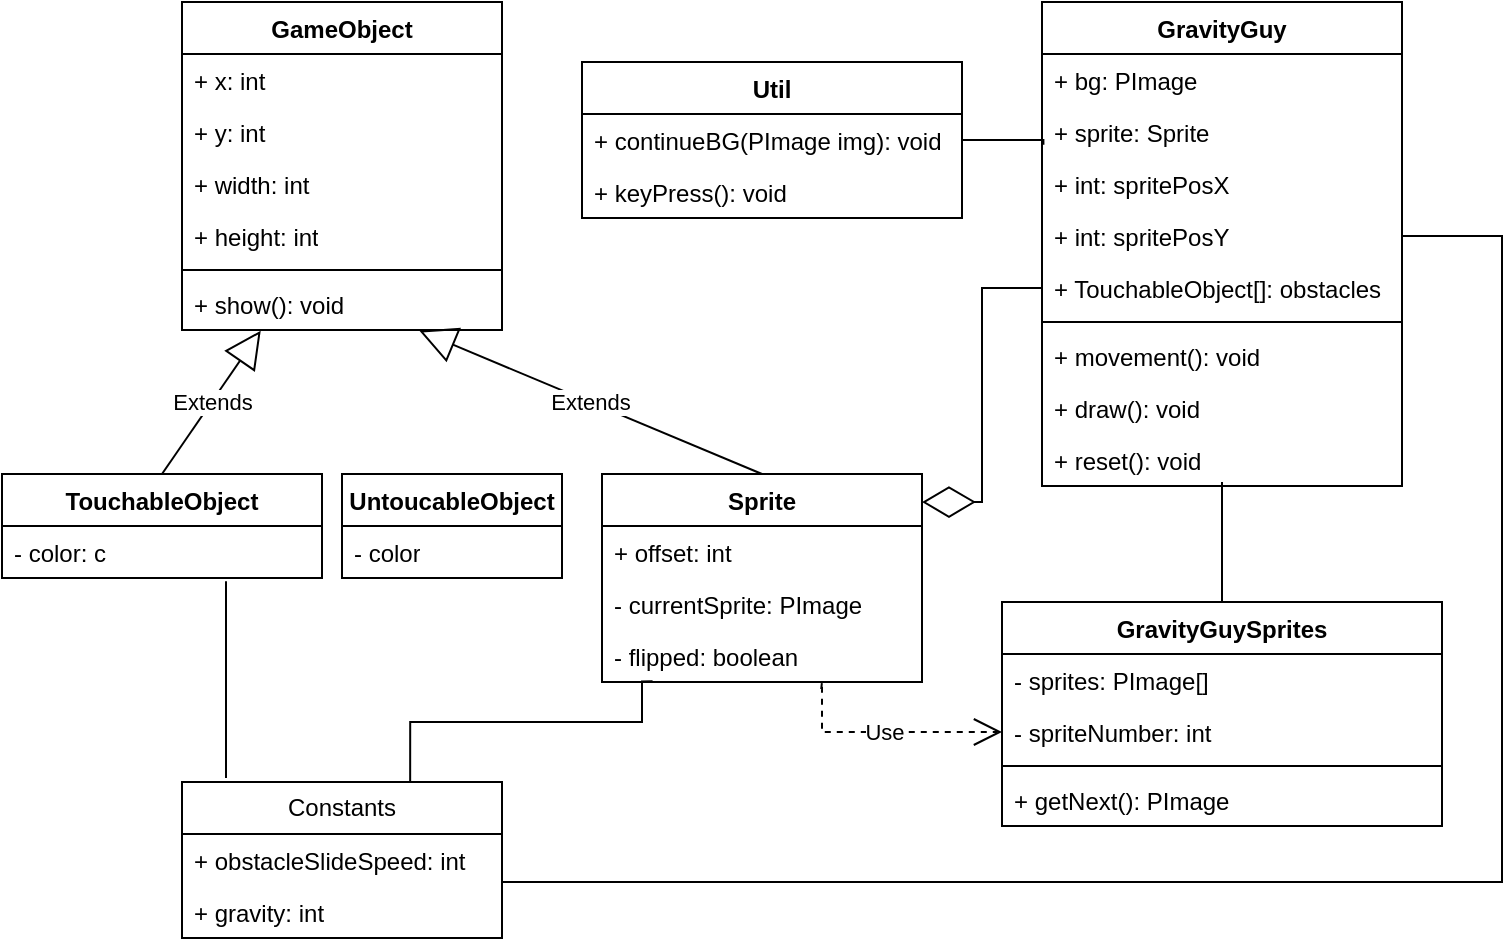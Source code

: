 <mxfile version="21.3.7" type="device">
  <diagram name="Page-1" id="2DwIZUe0xC4iD_xDEAd0">
    <mxGraphModel dx="1147" dy="653" grid="1" gridSize="10" guides="1" tooltips="1" connect="1" arrows="1" fold="1" page="1" pageScale="1" pageWidth="850" pageHeight="1100" math="0" shadow="0">
      <root>
        <mxCell id="0" />
        <mxCell id="1" parent="0" />
        <mxCell id="QTkwfIDql1i-J_gWT4HF-3" value="GravityGuySprites" style="swimlane;fontStyle=1;align=center;verticalAlign=top;childLayout=stackLayout;horizontal=1;startSize=26;horizontalStack=0;resizeParent=1;resizeParentMax=0;resizeLast=0;collapsible=1;marginBottom=0;whiteSpace=wrap;html=1;" parent="1" vertex="1">
          <mxGeometry x="510" y="340" width="220" height="112" as="geometry">
            <mxRectangle x="60" y="120" width="140" height="30" as="alternateBounds" />
          </mxGeometry>
        </mxCell>
        <mxCell id="QTkwfIDql1i-J_gWT4HF-7" value="- sprites: PImage[]&amp;nbsp;" style="text;strokeColor=none;fillColor=none;align=left;verticalAlign=top;spacingLeft=4;spacingRight=4;overflow=hidden;rotatable=0;points=[[0,0.5],[1,0.5]];portConstraint=eastwest;whiteSpace=wrap;html=1;" parent="QTkwfIDql1i-J_gWT4HF-3" vertex="1">
          <mxGeometry y="26" width="220" height="26" as="geometry" />
        </mxCell>
        <mxCell id="QTkwfIDql1i-J_gWT4HF-4" value="- spriteNumber: int" style="text;strokeColor=none;fillColor=none;align=left;verticalAlign=top;spacingLeft=4;spacingRight=4;overflow=hidden;rotatable=0;points=[[0,0.5],[1,0.5]];portConstraint=eastwest;whiteSpace=wrap;html=1;" parent="QTkwfIDql1i-J_gWT4HF-3" vertex="1">
          <mxGeometry y="52" width="220" height="26" as="geometry" />
        </mxCell>
        <mxCell id="QTkwfIDql1i-J_gWT4HF-5" value="" style="line;strokeWidth=1;fillColor=none;align=left;verticalAlign=middle;spacingTop=-1;spacingLeft=3;spacingRight=3;rotatable=0;labelPosition=right;points=[];portConstraint=eastwest;strokeColor=inherit;" parent="QTkwfIDql1i-J_gWT4HF-3" vertex="1">
          <mxGeometry y="78" width="220" height="8" as="geometry" />
        </mxCell>
        <mxCell id="QTkwfIDql1i-J_gWT4HF-6" value="+ getNext(): PImage" style="text;strokeColor=none;fillColor=none;align=left;verticalAlign=top;spacingLeft=4;spacingRight=4;overflow=hidden;rotatable=0;points=[[0,0.5],[1,0.5]];portConstraint=eastwest;whiteSpace=wrap;html=1;" parent="QTkwfIDql1i-J_gWT4HF-3" vertex="1">
          <mxGeometry y="86" width="220" height="26" as="geometry" />
        </mxCell>
        <mxCell id="QTkwfIDql1i-J_gWT4HF-9" value="GravityGuy" style="swimlane;fontStyle=1;align=center;verticalAlign=top;childLayout=stackLayout;horizontal=1;startSize=26;horizontalStack=0;resizeParent=1;resizeParentMax=0;resizeLast=0;collapsible=1;marginBottom=0;whiteSpace=wrap;html=1;" parent="1" vertex="1">
          <mxGeometry x="530" y="40" width="180" height="242" as="geometry" />
        </mxCell>
        <mxCell id="QTkwfIDql1i-J_gWT4HF-15" value="+ bg: PImage" style="text;strokeColor=none;fillColor=none;align=left;verticalAlign=top;spacingLeft=4;spacingRight=4;overflow=hidden;rotatable=0;points=[[0,0.5],[1,0.5]];portConstraint=eastwest;whiteSpace=wrap;html=1;" parent="QTkwfIDql1i-J_gWT4HF-9" vertex="1">
          <mxGeometry y="26" width="180" height="26" as="geometry" />
        </mxCell>
        <mxCell id="QTkwfIDql1i-J_gWT4HF-13" value="+ sprite: Sprite" style="text;strokeColor=none;fillColor=none;align=left;verticalAlign=top;spacingLeft=4;spacingRight=4;overflow=hidden;rotatable=0;points=[[0,0.5],[1,0.5]];portConstraint=eastwest;whiteSpace=wrap;html=1;" parent="QTkwfIDql1i-J_gWT4HF-9" vertex="1">
          <mxGeometry y="52" width="180" height="26" as="geometry" />
        </mxCell>
        <mxCell id="s7hdtRaMSdgIfBhzkwBF-23" value="+ int: spritePosX" style="text;strokeColor=none;fillColor=none;align=left;verticalAlign=top;spacingLeft=4;spacingRight=4;overflow=hidden;rotatable=0;points=[[0,0.5],[1,0.5]];portConstraint=eastwest;whiteSpace=wrap;html=1;" parent="QTkwfIDql1i-J_gWT4HF-9" vertex="1">
          <mxGeometry y="78" width="180" height="26" as="geometry" />
        </mxCell>
        <mxCell id="s7hdtRaMSdgIfBhzkwBF-24" value="+ int: spritePosY" style="text;strokeColor=none;fillColor=none;align=left;verticalAlign=top;spacingLeft=4;spacingRight=4;overflow=hidden;rotatable=0;points=[[0,0.5],[1,0.5]];portConstraint=eastwest;whiteSpace=wrap;html=1;" parent="QTkwfIDql1i-J_gWT4HF-9" vertex="1">
          <mxGeometry y="104" width="180" height="26" as="geometry" />
        </mxCell>
        <mxCell id="s7hdtRaMSdgIfBhzkwBF-25" value="+ TouchableObject[]: obstacles" style="text;strokeColor=none;fillColor=none;align=left;verticalAlign=top;spacingLeft=4;spacingRight=4;overflow=hidden;rotatable=0;points=[[0,0.5],[1,0.5]];portConstraint=eastwest;whiteSpace=wrap;html=1;" parent="QTkwfIDql1i-J_gWT4HF-9" vertex="1">
          <mxGeometry y="130" width="180" height="26" as="geometry" />
        </mxCell>
        <mxCell id="QTkwfIDql1i-J_gWT4HF-11" value="" style="line;strokeWidth=1;fillColor=none;align=left;verticalAlign=middle;spacingTop=-1;spacingLeft=3;spacingRight=3;rotatable=0;labelPosition=right;points=[];portConstraint=eastwest;strokeColor=inherit;" parent="QTkwfIDql1i-J_gWT4HF-9" vertex="1">
          <mxGeometry y="156" width="180" height="8" as="geometry" />
        </mxCell>
        <mxCell id="QTkwfIDql1i-J_gWT4HF-12" value="+ movement(): void" style="text;strokeColor=none;fillColor=none;align=left;verticalAlign=top;spacingLeft=4;spacingRight=4;overflow=hidden;rotatable=0;points=[[0,0.5],[1,0.5]];portConstraint=eastwest;whiteSpace=wrap;html=1;" parent="QTkwfIDql1i-J_gWT4HF-9" vertex="1">
          <mxGeometry y="164" width="180" height="26" as="geometry" />
        </mxCell>
        <mxCell id="s7hdtRaMSdgIfBhzkwBF-31" value="+ draw(): void" style="text;strokeColor=none;fillColor=none;align=left;verticalAlign=top;spacingLeft=4;spacingRight=4;overflow=hidden;rotatable=0;points=[[0,0.5],[1,0.5]];portConstraint=eastwest;whiteSpace=wrap;html=1;" parent="QTkwfIDql1i-J_gWT4HF-9" vertex="1">
          <mxGeometry y="190" width="180" height="26" as="geometry" />
        </mxCell>
        <mxCell id="s7hdtRaMSdgIfBhzkwBF-32" value="+ reset(): void" style="text;strokeColor=none;fillColor=none;align=left;verticalAlign=top;spacingLeft=4;spacingRight=4;overflow=hidden;rotatable=0;points=[[0,0.5],[1,0.5]];portConstraint=eastwest;whiteSpace=wrap;html=1;" parent="QTkwfIDql1i-J_gWT4HF-9" vertex="1">
          <mxGeometry y="216" width="180" height="26" as="geometry" />
        </mxCell>
        <mxCell id="QTkwfIDql1i-J_gWT4HF-20" value="" style="endArrow=none;html=1;edgeStyle=orthogonalEdgeStyle;rounded=0;entryX=0.5;entryY=0;entryDx=0;entryDy=0;" parent="1" target="QTkwfIDql1i-J_gWT4HF-3" edge="1">
          <mxGeometry relative="1" as="geometry">
            <mxPoint x="620" y="280" as="sourcePoint" />
            <mxPoint x="745" y="420" as="targetPoint" />
            <Array as="points">
              <mxPoint x="620" y="310" />
              <mxPoint x="620" y="310" />
            </Array>
          </mxGeometry>
        </mxCell>
        <mxCell id="s7hdtRaMSdgIfBhzkwBF-1" value="GameObject" style="swimlane;fontStyle=1;align=center;verticalAlign=top;childLayout=stackLayout;horizontal=1;startSize=26;horizontalStack=0;resizeParent=1;resizeParentMax=0;resizeLast=0;collapsible=1;marginBottom=0;whiteSpace=wrap;html=1;" parent="1" vertex="1">
          <mxGeometry x="100" y="40" width="160" height="164" as="geometry" />
        </mxCell>
        <mxCell id="s7hdtRaMSdgIfBhzkwBF-2" value="+ x: int" style="text;strokeColor=none;fillColor=none;align=left;verticalAlign=top;spacingLeft=4;spacingRight=4;overflow=hidden;rotatable=0;points=[[0,0.5],[1,0.5]];portConstraint=eastwest;whiteSpace=wrap;html=1;" parent="s7hdtRaMSdgIfBhzkwBF-1" vertex="1">
          <mxGeometry y="26" width="160" height="26" as="geometry" />
        </mxCell>
        <mxCell id="s7hdtRaMSdgIfBhzkwBF-5" value="+ y: int" style="text;strokeColor=none;fillColor=none;align=left;verticalAlign=top;spacingLeft=4;spacingRight=4;overflow=hidden;rotatable=0;points=[[0,0.5],[1,0.5]];portConstraint=eastwest;whiteSpace=wrap;html=1;" parent="s7hdtRaMSdgIfBhzkwBF-1" vertex="1">
          <mxGeometry y="52" width="160" height="26" as="geometry" />
        </mxCell>
        <mxCell id="s7hdtRaMSdgIfBhzkwBF-6" value="+ width: int" style="text;strokeColor=none;fillColor=none;align=left;verticalAlign=top;spacingLeft=4;spacingRight=4;overflow=hidden;rotatable=0;points=[[0,0.5],[1,0.5]];portConstraint=eastwest;whiteSpace=wrap;html=1;" parent="s7hdtRaMSdgIfBhzkwBF-1" vertex="1">
          <mxGeometry y="78" width="160" height="26" as="geometry" />
        </mxCell>
        <mxCell id="s7hdtRaMSdgIfBhzkwBF-7" value="+ height: int" style="text;strokeColor=none;fillColor=none;align=left;verticalAlign=top;spacingLeft=4;spacingRight=4;overflow=hidden;rotatable=0;points=[[0,0.5],[1,0.5]];portConstraint=eastwest;whiteSpace=wrap;html=1;" parent="s7hdtRaMSdgIfBhzkwBF-1" vertex="1">
          <mxGeometry y="104" width="160" height="26" as="geometry" />
        </mxCell>
        <mxCell id="s7hdtRaMSdgIfBhzkwBF-3" value="" style="line;strokeWidth=1;fillColor=none;align=left;verticalAlign=middle;spacingTop=-1;spacingLeft=3;spacingRight=3;rotatable=0;labelPosition=right;points=[];portConstraint=eastwest;strokeColor=inherit;" parent="s7hdtRaMSdgIfBhzkwBF-1" vertex="1">
          <mxGeometry y="130" width="160" height="8" as="geometry" />
        </mxCell>
        <mxCell id="s7hdtRaMSdgIfBhzkwBF-4" value="+ show(): void" style="text;strokeColor=none;fillColor=none;align=left;verticalAlign=top;spacingLeft=4;spacingRight=4;overflow=hidden;rotatable=0;points=[[0,0.5],[1,0.5]];portConstraint=eastwest;whiteSpace=wrap;html=1;" parent="s7hdtRaMSdgIfBhzkwBF-1" vertex="1">
          <mxGeometry y="138" width="160" height="26" as="geometry" />
        </mxCell>
        <mxCell id="s7hdtRaMSdgIfBhzkwBF-8" value="Sprite" style="swimlane;fontStyle=1;align=center;verticalAlign=top;childLayout=stackLayout;horizontal=1;startSize=26;horizontalStack=0;resizeParent=1;resizeParentMax=0;resizeLast=0;collapsible=1;marginBottom=0;whiteSpace=wrap;html=1;" parent="1" vertex="1">
          <mxGeometry x="310" y="276" width="160" height="104" as="geometry" />
        </mxCell>
        <mxCell id="s7hdtRaMSdgIfBhzkwBF-9" value="+ offset: int" style="text;strokeColor=none;fillColor=none;align=left;verticalAlign=top;spacingLeft=4;spacingRight=4;overflow=hidden;rotatable=0;points=[[0,0.5],[1,0.5]];portConstraint=eastwest;whiteSpace=wrap;html=1;" parent="s7hdtRaMSdgIfBhzkwBF-8" vertex="1">
          <mxGeometry y="26" width="160" height="26" as="geometry" />
        </mxCell>
        <mxCell id="s7hdtRaMSdgIfBhzkwBF-18" value="- currentSprite: PImage" style="text;strokeColor=none;fillColor=none;align=left;verticalAlign=top;spacingLeft=4;spacingRight=4;overflow=hidden;rotatable=0;points=[[0,0.5],[1,0.5]];portConstraint=eastwest;whiteSpace=wrap;html=1;" parent="s7hdtRaMSdgIfBhzkwBF-8" vertex="1">
          <mxGeometry y="52" width="160" height="26" as="geometry" />
        </mxCell>
        <mxCell id="s7hdtRaMSdgIfBhzkwBF-19" value="- flipped: boolean" style="text;strokeColor=none;fillColor=none;align=left;verticalAlign=top;spacingLeft=4;spacingRight=4;overflow=hidden;rotatable=0;points=[[0,0.5],[1,0.5]];portConstraint=eastwest;whiteSpace=wrap;html=1;" parent="s7hdtRaMSdgIfBhzkwBF-8" vertex="1">
          <mxGeometry y="78" width="160" height="26" as="geometry" />
        </mxCell>
        <mxCell id="s7hdtRaMSdgIfBhzkwBF-12" value="Use" style="endArrow=open;endSize=12;dashed=1;html=1;rounded=0;entryX=0;entryY=0.5;entryDx=0;entryDy=0;exitX=0.685;exitY=1.138;exitDx=0;exitDy=0;exitPerimeter=0;" parent="1" source="s7hdtRaMSdgIfBhzkwBF-19" target="QTkwfIDql1i-J_gWT4HF-4" edge="1">
          <mxGeometry width="160" relative="1" as="geometry">
            <mxPoint x="360" y="315" as="sourcePoint" />
            <mxPoint x="320" y="39" as="targetPoint" />
            <Array as="points">
              <mxPoint x="420" y="380" />
              <mxPoint x="420" y="405" />
            </Array>
          </mxGeometry>
        </mxCell>
        <mxCell id="s7hdtRaMSdgIfBhzkwBF-13" value="Extends" style="endArrow=block;endSize=16;endFill=0;html=1;rounded=0;exitX=0.5;exitY=0;exitDx=0;exitDy=0;entryX=0.742;entryY=1.013;entryDx=0;entryDy=0;entryPerimeter=0;" parent="1" source="s7hdtRaMSdgIfBhzkwBF-8" target="s7hdtRaMSdgIfBhzkwBF-4" edge="1">
          <mxGeometry width="160" relative="1" as="geometry">
            <mxPoint x="260" y="280" as="sourcePoint" />
            <mxPoint x="180" y="210" as="targetPoint" />
          </mxGeometry>
        </mxCell>
        <mxCell id="s7hdtRaMSdgIfBhzkwBF-14" value="TouchableObject" style="swimlane;fontStyle=1;align=center;verticalAlign=top;childLayout=stackLayout;horizontal=1;startSize=26;horizontalStack=0;resizeParent=1;resizeParentMax=0;resizeLast=0;collapsible=1;marginBottom=0;whiteSpace=wrap;html=1;" parent="1" vertex="1">
          <mxGeometry x="10" y="276" width="160" height="52" as="geometry" />
        </mxCell>
        <mxCell id="s7hdtRaMSdgIfBhzkwBF-15" value="- color: c" style="text;strokeColor=none;fillColor=none;align=left;verticalAlign=top;spacingLeft=4;spacingRight=4;overflow=hidden;rotatable=0;points=[[0,0.5],[1,0.5]];portConstraint=eastwest;whiteSpace=wrap;html=1;" parent="s7hdtRaMSdgIfBhzkwBF-14" vertex="1">
          <mxGeometry y="26" width="160" height="26" as="geometry" />
        </mxCell>
        <mxCell id="s7hdtRaMSdgIfBhzkwBF-20" value="Extends" style="endArrow=block;endSize=16;endFill=0;html=1;rounded=0;entryX=0.246;entryY=1.013;entryDx=0;entryDy=0;entryPerimeter=0;exitX=0.5;exitY=0;exitDx=0;exitDy=0;" parent="1" source="s7hdtRaMSdgIfBhzkwBF-14" target="s7hdtRaMSdgIfBhzkwBF-4" edge="1">
          <mxGeometry width="160" relative="1" as="geometry">
            <mxPoint x="90" y="280" as="sourcePoint" />
            <mxPoint x="250" y="270" as="targetPoint" />
          </mxGeometry>
        </mxCell>
        <mxCell id="s7hdtRaMSdgIfBhzkwBF-22" value="" style="endArrow=diamondThin;endFill=0;endSize=24;html=1;rounded=0;exitX=0;exitY=0.5;exitDx=0;exitDy=0;entryX=1;entryY=0.135;entryDx=0;entryDy=0;entryPerimeter=0;" parent="1" source="s7hdtRaMSdgIfBhzkwBF-25" target="s7hdtRaMSdgIfBhzkwBF-8" edge="1">
          <mxGeometry width="160" relative="1" as="geometry">
            <mxPoint x="520" y="90" as="sourcePoint" />
            <mxPoint x="390" y="280" as="targetPoint" />
            <Array as="points">
              <mxPoint x="500" y="183" />
              <mxPoint x="500" y="290" />
            </Array>
          </mxGeometry>
        </mxCell>
        <mxCell id="s7hdtRaMSdgIfBhzkwBF-36" value="Util" style="swimlane;fontStyle=1;align=center;verticalAlign=top;childLayout=stackLayout;horizontal=1;startSize=26;horizontalStack=0;resizeParent=1;resizeParentMax=0;resizeLast=0;collapsible=1;marginBottom=0;whiteSpace=wrap;html=1;" parent="1" vertex="1">
          <mxGeometry x="300" y="70" width="190" height="78" as="geometry" />
        </mxCell>
        <mxCell id="s7hdtRaMSdgIfBhzkwBF-51" value="+ continueBG(PImage img): void" style="text;strokeColor=none;fillColor=none;align=left;verticalAlign=top;spacingLeft=4;spacingRight=4;overflow=hidden;rotatable=0;points=[[0,0.5],[1,0.5]];portConstraint=eastwest;whiteSpace=wrap;html=1;" parent="s7hdtRaMSdgIfBhzkwBF-36" vertex="1">
          <mxGeometry y="26" width="190" height="26" as="geometry" />
        </mxCell>
        <mxCell id="s7hdtRaMSdgIfBhzkwBF-39" value="+ keyPress(): void" style="text;strokeColor=none;fillColor=none;align=left;verticalAlign=top;spacingLeft=4;spacingRight=4;overflow=hidden;rotatable=0;points=[[0,0.5],[1,0.5]];portConstraint=eastwest;whiteSpace=wrap;html=1;" parent="s7hdtRaMSdgIfBhzkwBF-36" vertex="1">
          <mxGeometry y="52" width="190" height="26" as="geometry" />
        </mxCell>
        <mxCell id="s7hdtRaMSdgIfBhzkwBF-54" value="" style="endArrow=none;html=1;edgeStyle=orthogonalEdgeStyle;rounded=0;exitX=1;exitY=0.5;exitDx=0;exitDy=0;entryX=0.004;entryY=0.744;entryDx=0;entryDy=0;entryPerimeter=0;" parent="1" source="s7hdtRaMSdgIfBhzkwBF-51" target="QTkwfIDql1i-J_gWT4HF-13" edge="1">
          <mxGeometry relative="1" as="geometry">
            <mxPoint x="300" y="250" as="sourcePoint" />
            <mxPoint x="520" y="109" as="targetPoint" />
            <Array as="points">
              <mxPoint x="531" y="109" />
            </Array>
          </mxGeometry>
        </mxCell>
        <mxCell id="s7hdtRaMSdgIfBhzkwBF-57" value="Constants" style="swimlane;fontStyle=0;childLayout=stackLayout;horizontal=1;startSize=26;fillColor=none;horizontalStack=0;resizeParent=1;resizeParentMax=0;resizeLast=0;collapsible=1;marginBottom=0;whiteSpace=wrap;html=1;" parent="1" vertex="1">
          <mxGeometry x="100" y="430" width="160" height="78" as="geometry" />
        </mxCell>
        <mxCell id="s7hdtRaMSdgIfBhzkwBF-58" value="+ obstacleSlideSpeed: int" style="text;strokeColor=none;fillColor=none;align=left;verticalAlign=top;spacingLeft=4;spacingRight=4;overflow=hidden;rotatable=0;points=[[0,0.5],[1,0.5]];portConstraint=eastwest;whiteSpace=wrap;html=1;" parent="s7hdtRaMSdgIfBhzkwBF-57" vertex="1">
          <mxGeometry y="26" width="160" height="26" as="geometry" />
        </mxCell>
        <mxCell id="s7hdtRaMSdgIfBhzkwBF-59" value="+ gravity: int" style="text;strokeColor=none;fillColor=none;align=left;verticalAlign=top;spacingLeft=4;spacingRight=4;overflow=hidden;rotatable=0;points=[[0,0.5],[1,0.5]];portConstraint=eastwest;whiteSpace=wrap;html=1;" parent="s7hdtRaMSdgIfBhzkwBF-57" vertex="1">
          <mxGeometry y="52" width="160" height="26" as="geometry" />
        </mxCell>
        <mxCell id="s7hdtRaMSdgIfBhzkwBF-64" value="" style="endArrow=none;html=1;edgeStyle=orthogonalEdgeStyle;rounded=0;exitX=0.7;exitY=1.064;exitDx=0;exitDy=0;exitPerimeter=0;" parent="1" source="s7hdtRaMSdgIfBhzkwBF-15" edge="1">
          <mxGeometry relative="1" as="geometry">
            <mxPoint x="110" y="400" as="sourcePoint" />
            <mxPoint x="122" y="428" as="targetPoint" />
            <Array as="points">
              <mxPoint x="122" y="428" />
            </Array>
          </mxGeometry>
        </mxCell>
        <mxCell id="s7hdtRaMSdgIfBhzkwBF-67" value="" style="endArrow=none;html=1;edgeStyle=orthogonalEdgeStyle;rounded=0;exitX=0.158;exitY=0.987;exitDx=0;exitDy=0;exitPerimeter=0;entryX=0.713;entryY=0.004;entryDx=0;entryDy=0;entryPerimeter=0;" parent="1" source="s7hdtRaMSdgIfBhzkwBF-19" target="s7hdtRaMSdgIfBhzkwBF-57" edge="1">
          <mxGeometry relative="1" as="geometry">
            <mxPoint x="299.33" y="400" as="sourcePoint" />
            <mxPoint x="300" y="480" as="targetPoint" />
            <Array as="points">
              <mxPoint x="330" y="380" />
              <mxPoint x="330" y="400" />
              <mxPoint x="214" y="400" />
            </Array>
          </mxGeometry>
        </mxCell>
        <mxCell id="s7hdtRaMSdgIfBhzkwBF-68" value="" style="endArrow=none;html=1;edgeStyle=orthogonalEdgeStyle;rounded=0;entryX=1;entryY=0.5;entryDx=0;entryDy=0;" parent="1" target="s7hdtRaMSdgIfBhzkwBF-24" edge="1">
          <mxGeometry relative="1" as="geometry">
            <mxPoint x="260" y="480" as="sourcePoint" />
            <mxPoint x="760" y="160" as="targetPoint" />
            <Array as="points">
              <mxPoint x="760" y="480" />
              <mxPoint x="760" y="157" />
            </Array>
          </mxGeometry>
        </mxCell>
        <mxCell id="Yet7MmV3t7pAVqyurEHW-1" value="UntoucableObject" style="swimlane;fontStyle=1;align=center;verticalAlign=top;childLayout=stackLayout;horizontal=1;startSize=26;horizontalStack=0;resizeParent=1;resizeParentMax=0;resizeLast=0;collapsible=1;marginBottom=0;whiteSpace=wrap;html=1;" vertex="1" parent="1">
          <mxGeometry x="180" y="276" width="110" height="52" as="geometry" />
        </mxCell>
        <mxCell id="Yet7MmV3t7pAVqyurEHW-2" value="- color" style="text;strokeColor=none;fillColor=none;align=left;verticalAlign=top;spacingLeft=4;spacingRight=4;overflow=hidden;rotatable=0;points=[[0,0.5],[1,0.5]];portConstraint=eastwest;whiteSpace=wrap;html=1;" vertex="1" parent="Yet7MmV3t7pAVqyurEHW-1">
          <mxGeometry y="26" width="110" height="26" as="geometry" />
        </mxCell>
      </root>
    </mxGraphModel>
  </diagram>
</mxfile>
